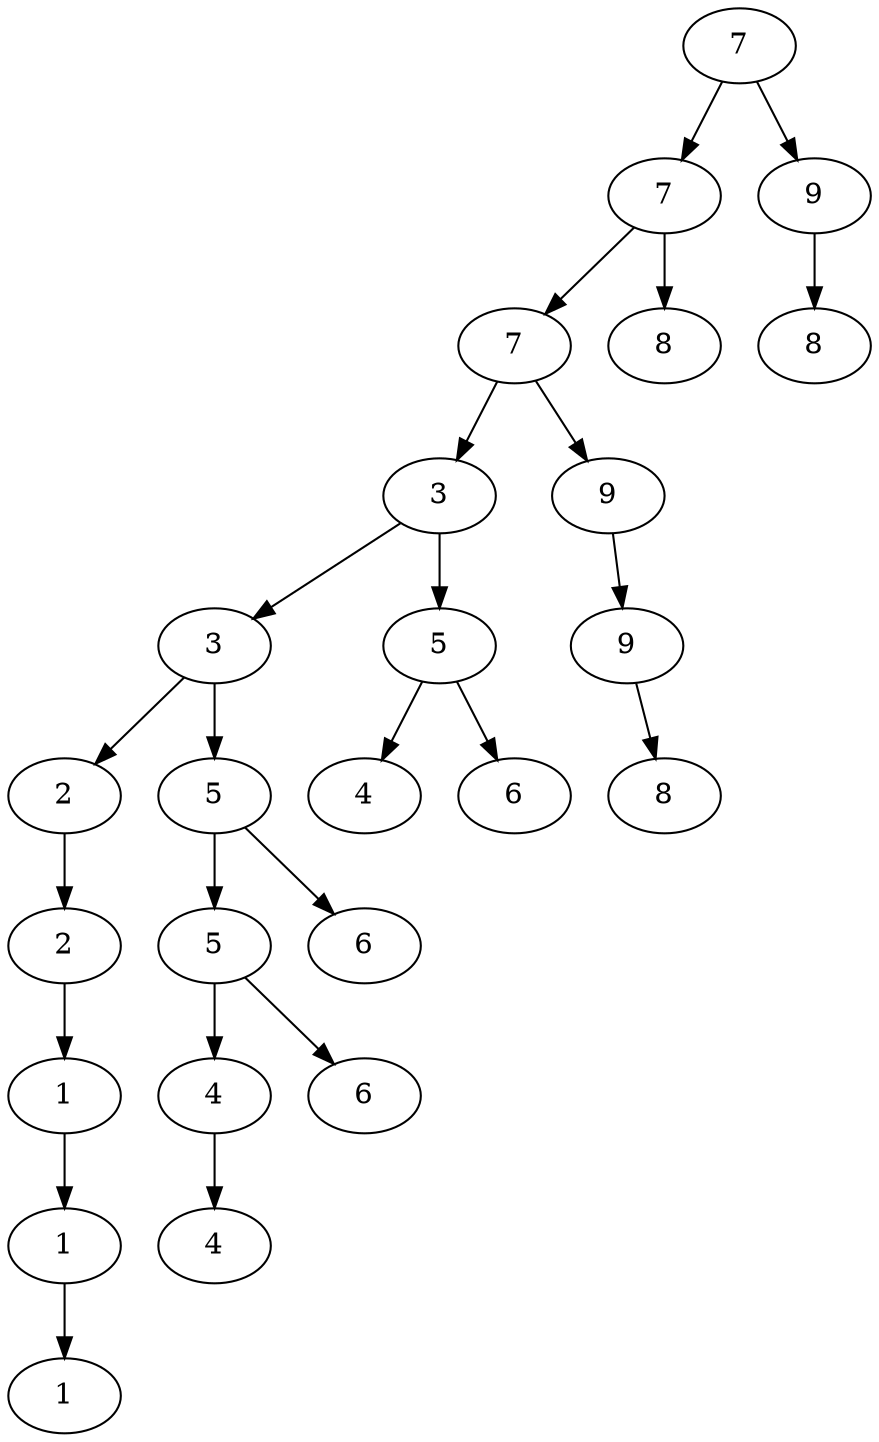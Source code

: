 digraph G 
{
	Node0x600003e89380 [label = 1   ]	Node0x600003e89240 [label = 1   ]	Node0x600003e89380 -> Node0x600003e89240;         
	Node0x600003e89180 [label = 1   ]	Node0x600003e89380 [label = 1   ]	Node0x600003e89180 -> Node0x600003e89380;         
	Node0x600003e89360 [label = 2   ]	Node0x600003e89180 [label = 1   ]	Node0x600003e89360 -> Node0x600003e89180;         
	Node0x600003e89160 [label = 2   ]	Node0x600003e89360 [label = 2   ]	Node0x600003e89160 -> Node0x600003e89360;         
	Node0x600003e89340 [label = 3   ]	Node0x600003e89160 [label = 2   ]	Node0x600003e89340 -> Node0x600003e89160;         
	Node0x600003e891e0 [label = 4   ]	Node0x600003e892a0 [label = 4   ]	Node0x600003e891e0 -> Node0x600003e892a0;         
	Node0x600003e89280 [label = 5   ]	Node0x600003e891e0 [label = 4   ]	Node0x600003e89280 -> Node0x600003e891e0;         
	Node0x600003e89280 [label = 5   ]	Node0x600003e89200 [label = 6   ]	Node0x600003e89280 -> Node0x600003e89200;         
	Node0x600003e891c0 [label = 5   ]	Node0x600003e89280 [label = 5   ]	Node0x600003e891c0 -> Node0x600003e89280;         
	Node0x600003e891c0 [label = 5   ]	Node0x600003e892e0 [label = 6   ]	Node0x600003e891c0 -> Node0x600003e892e0;         
	Node0x600003e89340 [label = 3   ]	Node0x600003e891c0 [label = 5   ]	Node0x600003e89340 -> Node0x600003e891c0;         
	Node0x600003e89140 [label = 3   ]	Node0x600003e89340 [label = 3   ]	Node0x600003e89140 -> Node0x600003e89340;         
	Node0x600003e893e0 [label = 5   ]	Node0x600003e89400 [label = 4   ]	Node0x600003e893e0 -> Node0x600003e89400;         
	Node0x600003e893e0 [label = 5   ]	Node0x600003e89420 [label = 6   ]	Node0x600003e893e0 -> Node0x600003e89420;         
	Node0x600003e89140 [label = 3   ]	Node0x600003e893e0 [label = 5   ]	Node0x600003e89140 -> Node0x600003e893e0;         
	Node0x600003e892c0 [label = 7   ]	Node0x600003e89140 [label = 3   ]	Node0x600003e892c0 -> Node0x600003e89140;         
	Node0x600003e89260 [label = 9   ]	Node0x600003e89220 [label = 8   ]	Node0x600003e89260 -> Node0x600003e89220;         
	Node0x600003e891a0 [label = 9   ]	Node0x600003e89260 [label = 9   ]	Node0x600003e891a0 -> Node0x600003e89260;         
	Node0x600003e892c0 [label = 7   ]	Node0x600003e891a0 [label = 9   ]	Node0x600003e892c0 -> Node0x600003e891a0;         
	Node0x600003e89320 [label = 7   ]	Node0x600003e892c0 [label = 7   ]	Node0x600003e89320 -> Node0x600003e892c0;         
	Node0x600003e89320 [label = 7   ]	Node0x600003e89300 [label = 8   ]	Node0x600003e89320 -> Node0x600003e89300;         
	Node0x600003e89120 [label = 7   ]	Node0x600003e89320 [label = 7   ]	Node0x600003e89120 -> Node0x600003e89320;         
	Node0x600003e893a0 [label = 9   ]	Node0x600003e893c0 [label = 8   ]	Node0x600003e893a0 -> Node0x600003e893c0;         
	Node0x600003e89120 [label = 7   ]	Node0x600003e893a0 [label = 9   ]	Node0x600003e89120 -> Node0x600003e893a0;         
}

